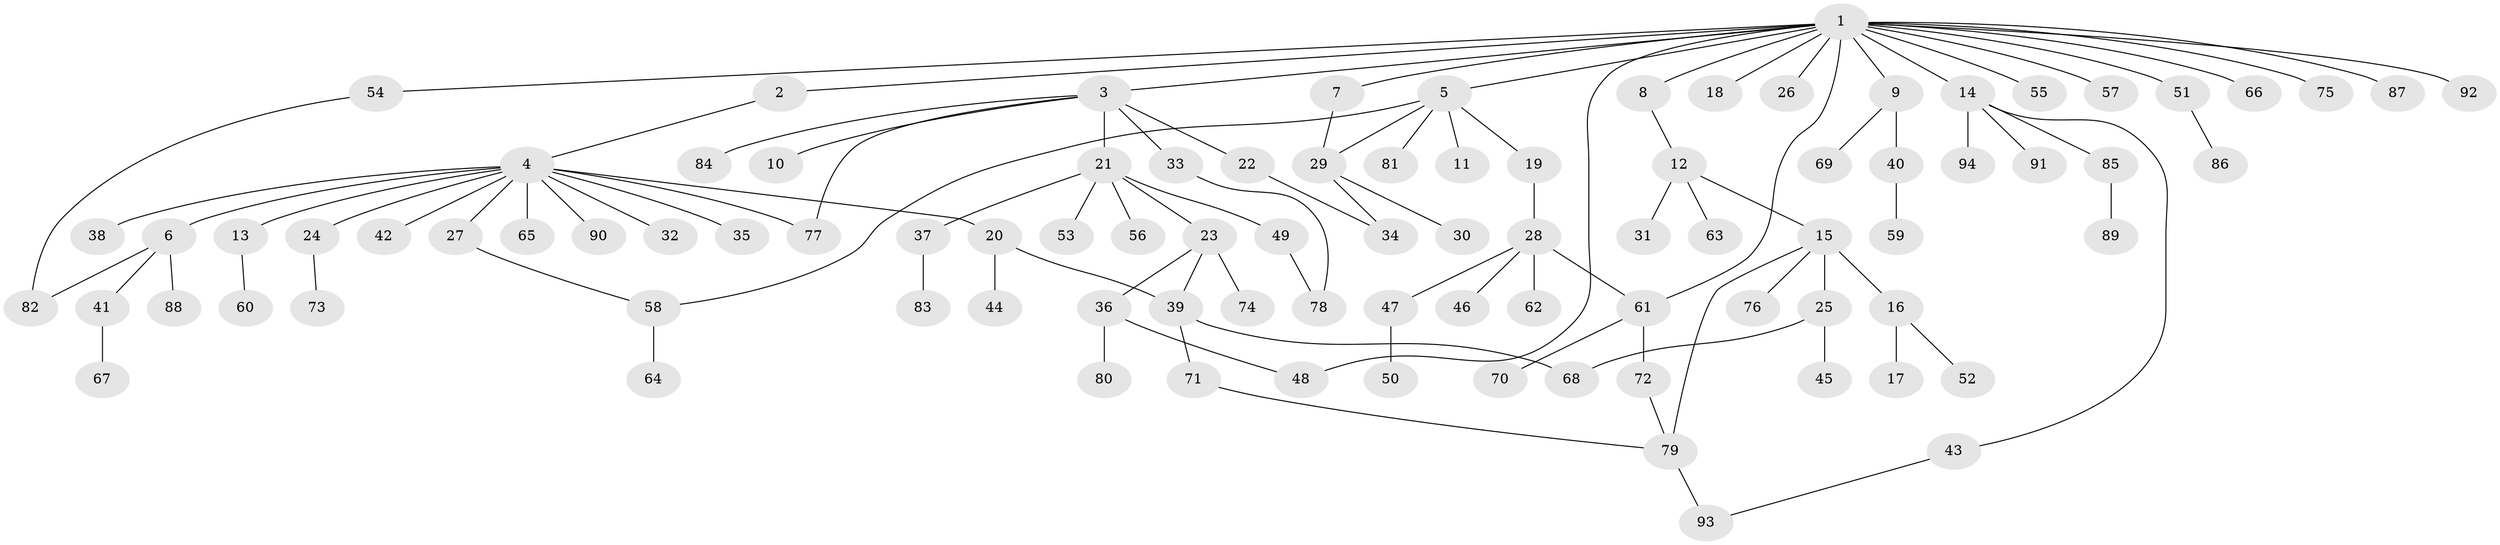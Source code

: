 // Generated by graph-tools (version 1.1) at 2025/35/03/09/25 02:35:23]
// undirected, 94 vertices, 106 edges
graph export_dot {
graph [start="1"]
  node [color=gray90,style=filled];
  1;
  2;
  3;
  4;
  5;
  6;
  7;
  8;
  9;
  10;
  11;
  12;
  13;
  14;
  15;
  16;
  17;
  18;
  19;
  20;
  21;
  22;
  23;
  24;
  25;
  26;
  27;
  28;
  29;
  30;
  31;
  32;
  33;
  34;
  35;
  36;
  37;
  38;
  39;
  40;
  41;
  42;
  43;
  44;
  45;
  46;
  47;
  48;
  49;
  50;
  51;
  52;
  53;
  54;
  55;
  56;
  57;
  58;
  59;
  60;
  61;
  62;
  63;
  64;
  65;
  66;
  67;
  68;
  69;
  70;
  71;
  72;
  73;
  74;
  75;
  76;
  77;
  78;
  79;
  80;
  81;
  82;
  83;
  84;
  85;
  86;
  87;
  88;
  89;
  90;
  91;
  92;
  93;
  94;
  1 -- 2;
  1 -- 3;
  1 -- 5;
  1 -- 7;
  1 -- 8;
  1 -- 9;
  1 -- 14;
  1 -- 18;
  1 -- 26;
  1 -- 48;
  1 -- 51;
  1 -- 54;
  1 -- 55;
  1 -- 57;
  1 -- 61;
  1 -- 66;
  1 -- 75;
  1 -- 87;
  1 -- 92;
  2 -- 4;
  3 -- 10;
  3 -- 21;
  3 -- 22;
  3 -- 33;
  3 -- 77;
  3 -- 84;
  4 -- 6;
  4 -- 13;
  4 -- 20;
  4 -- 24;
  4 -- 27;
  4 -- 32;
  4 -- 35;
  4 -- 38;
  4 -- 42;
  4 -- 65;
  4 -- 77;
  4 -- 90;
  5 -- 11;
  5 -- 19;
  5 -- 29;
  5 -- 58;
  5 -- 81;
  6 -- 41;
  6 -- 82;
  6 -- 88;
  7 -- 29;
  8 -- 12;
  9 -- 40;
  9 -- 69;
  12 -- 15;
  12 -- 31;
  12 -- 63;
  13 -- 60;
  14 -- 43;
  14 -- 85;
  14 -- 91;
  14 -- 94;
  15 -- 16;
  15 -- 25;
  15 -- 76;
  15 -- 79;
  16 -- 17;
  16 -- 52;
  19 -- 28;
  20 -- 39;
  20 -- 44;
  21 -- 23;
  21 -- 37;
  21 -- 49;
  21 -- 53;
  21 -- 56;
  22 -- 34;
  23 -- 36;
  23 -- 39;
  23 -- 74;
  24 -- 73;
  25 -- 45;
  25 -- 68;
  27 -- 58;
  28 -- 46;
  28 -- 47;
  28 -- 61;
  28 -- 62;
  29 -- 30;
  29 -- 34;
  33 -- 78;
  36 -- 48;
  36 -- 80;
  37 -- 83;
  39 -- 68;
  39 -- 71;
  40 -- 59;
  41 -- 67;
  43 -- 93;
  47 -- 50;
  49 -- 78;
  51 -- 86;
  54 -- 82;
  58 -- 64;
  61 -- 70;
  61 -- 72;
  71 -- 79;
  72 -- 79;
  79 -- 93;
  85 -- 89;
}
